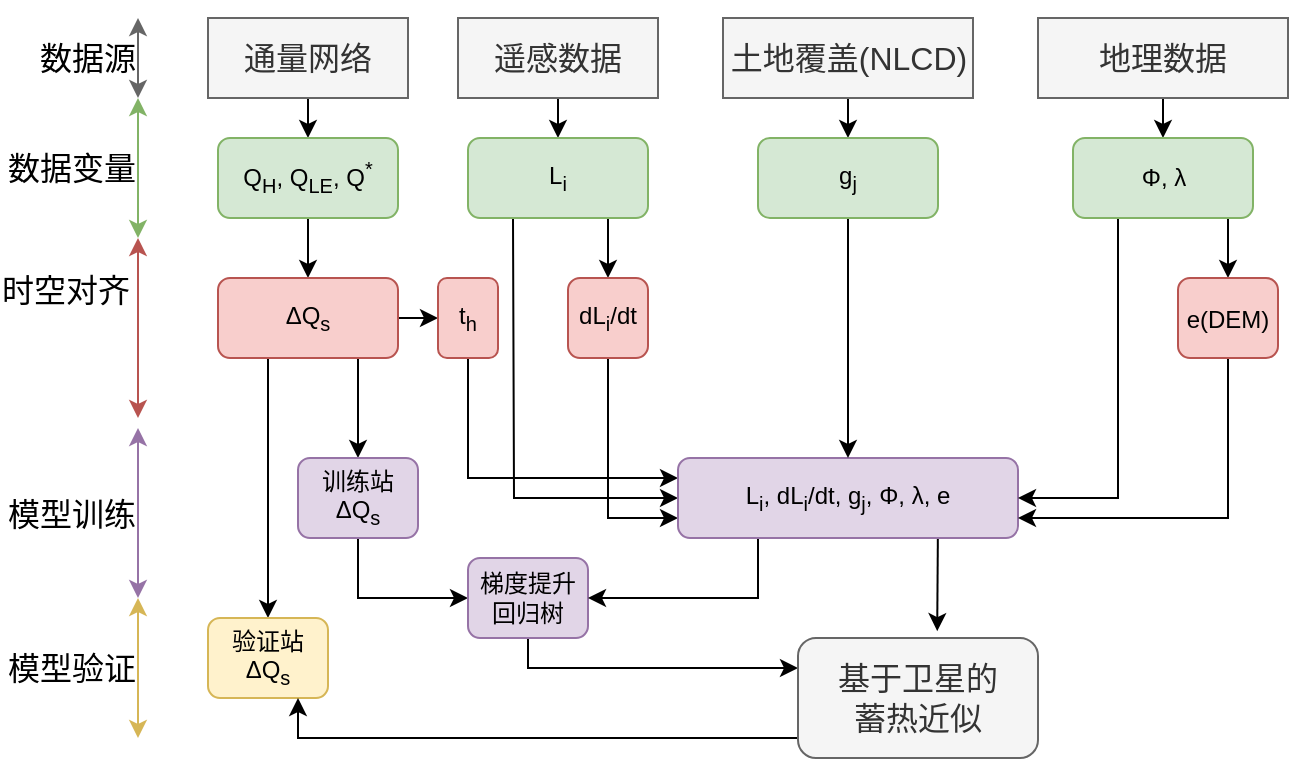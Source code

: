 <mxfile>
    <diagram id="ks4X6VpsxC-Cj7U8eHCm" name="图1">
        <mxGraphModel dx="990" dy="567" grid="1" gridSize="10" guides="1" tooltips="1" connect="1" arrows="1" fold="1" page="1" pageScale="1" pageWidth="827" pageHeight="1169" math="0" shadow="0">
            <root>
                <mxCell id="0"/>
                <mxCell id="1" parent="0"/>
                <mxCell id="4" value="" style="edgeStyle=none;html=1;fontSize=16;" edge="1" parent="1" source="2" target="3">
                    <mxGeometry relative="1" as="geometry"/>
                </mxCell>
                <mxCell id="2" value="&lt;font style=&quot;font-size: 16px&quot;&gt;通量网络&lt;/font&gt;" style="rounded=0;whiteSpace=wrap;html=1;fillColor=#f5f5f5;fontColor=#333333;strokeColor=#666666;" vertex="1" parent="1">
                    <mxGeometry x="195" y="60" width="100" height="40" as="geometry"/>
                </mxCell>
                <mxCell id="8" value="" style="edgeStyle=none;html=1;fontSize=16;" edge="1" parent="1" source="3" target="7">
                    <mxGeometry relative="1" as="geometry"/>
                </mxCell>
                <mxCell id="3" value="Q&lt;sub&gt;H&lt;/sub&gt;, Q&lt;sub&gt;LE&lt;/sub&gt;, Q&lt;sup&gt;*&lt;/sup&gt;" style="rounded=1;whiteSpace=wrap;html=1;fillColor=#d5e8d4;strokeColor=#82b366;" vertex="1" parent="1">
                    <mxGeometry x="200" y="120" width="90" height="40" as="geometry"/>
                </mxCell>
                <mxCell id="38" style="edgeStyle=none;rounded=0;html=1;exitX=0.5;exitY=1;exitDx=0;exitDy=0;entryX=0.5;entryY=0;entryDx=0;entryDy=0;fontSize=16;" edge="1" parent="1" source="5" target="6">
                    <mxGeometry relative="1" as="geometry"/>
                </mxCell>
                <mxCell id="5" value="&lt;span style=&quot;font-size: 16px&quot;&gt;遥感数据&lt;/span&gt;" style="rounded=0;whiteSpace=wrap;html=1;fillColor=#f5f5f5;fontColor=#333333;strokeColor=#666666;" vertex="1" parent="1">
                    <mxGeometry x="320" y="60" width="100" height="40" as="geometry"/>
                </mxCell>
                <mxCell id="19" style="edgeStyle=none;html=1;entryX=0.5;entryY=0;entryDx=0;entryDy=0;fontSize=16;" edge="1" parent="1" target="15">
                    <mxGeometry relative="1" as="geometry">
                        <mxPoint x="395" y="160" as="sourcePoint"/>
                    </mxGeometry>
                </mxCell>
                <mxCell id="34" style="edgeStyle=none;rounded=0;html=1;exitX=0.25;exitY=1;exitDx=0;exitDy=0;entryX=0;entryY=0.5;entryDx=0;entryDy=0;fontSize=16;" edge="1" parent="1" source="6" target="22">
                    <mxGeometry relative="1" as="geometry">
                        <Array as="points">
                            <mxPoint x="348" y="300"/>
                        </Array>
                    </mxGeometry>
                </mxCell>
                <mxCell id="6" value="L&lt;sub&gt;i&lt;/sub&gt;" style="rounded=1;whiteSpace=wrap;html=1;fillColor=#d5e8d4;strokeColor=#82b366;" vertex="1" parent="1">
                    <mxGeometry x="325" y="120" width="90" height="40" as="geometry"/>
                </mxCell>
                <mxCell id="10" value="" style="edgeStyle=none;html=1;fontSize=16;" edge="1" parent="1" source="7" target="9">
                    <mxGeometry relative="1" as="geometry"/>
                </mxCell>
                <mxCell id="12" value="" style="edgeStyle=none;html=1;fontSize=16;entryX=0.5;entryY=0;entryDx=0;entryDy=0;" edge="1" parent="1" target="11">
                    <mxGeometry relative="1" as="geometry">
                        <mxPoint x="270" y="230" as="sourcePoint"/>
                    </mxGeometry>
                </mxCell>
                <mxCell id="14" style="edgeStyle=none;html=1;fontSize=16;" edge="1" parent="1" target="13">
                    <mxGeometry relative="1" as="geometry">
                        <mxPoint x="225" y="220" as="sourcePoint"/>
                    </mxGeometry>
                </mxCell>
                <mxCell id="7" value="ΔQ&lt;sub&gt;s&lt;/sub&gt;" style="rounded=1;whiteSpace=wrap;html=1;fillColor=#f8cecc;strokeColor=#b85450;" vertex="1" parent="1">
                    <mxGeometry x="200" y="190" width="90" height="40" as="geometry"/>
                </mxCell>
                <mxCell id="33" style="edgeStyle=none;rounded=0;html=1;exitX=0.5;exitY=1;exitDx=0;exitDy=0;entryX=0;entryY=0.25;entryDx=0;entryDy=0;fontSize=16;" edge="1" parent="1" source="9" target="22">
                    <mxGeometry relative="1" as="geometry">
                        <Array as="points">
                            <mxPoint x="325" y="290"/>
                        </Array>
                    </mxGeometry>
                </mxCell>
                <mxCell id="9" value="t&lt;sub&gt;h&lt;/sub&gt;" style="rounded=1;whiteSpace=wrap;html=1;fillColor=#f8cecc;strokeColor=#b85450;" vertex="1" parent="1">
                    <mxGeometry x="310" y="190" width="30" height="40" as="geometry"/>
                </mxCell>
                <mxCell id="21" style="edgeStyle=none;html=1;exitX=0.5;exitY=1;exitDx=0;exitDy=0;entryX=0;entryY=0.5;entryDx=0;entryDy=0;fontSize=16;rounded=0;" edge="1" parent="1" source="11" target="20">
                    <mxGeometry relative="1" as="geometry">
                        <Array as="points">
                            <mxPoint x="270" y="350"/>
                        </Array>
                    </mxGeometry>
                </mxCell>
                <mxCell id="11" value="训练站&lt;br&gt;ΔQ&lt;sub&gt;s&lt;/sub&gt;" style="rounded=1;whiteSpace=wrap;html=1;fillColor=#e1d5e7;strokeColor=#9673a6;" vertex="1" parent="1">
                    <mxGeometry x="240" y="280" width="60" height="40" as="geometry"/>
                </mxCell>
                <mxCell id="13" value="验证站&lt;br&gt;ΔQ&lt;sub&gt;s&lt;/sub&gt;" style="rounded=1;whiteSpace=wrap;html=1;fillColor=#fff2cc;strokeColor=#d6b656;" vertex="1" parent="1">
                    <mxGeometry x="195" y="360" width="60" height="40" as="geometry"/>
                </mxCell>
                <mxCell id="35" style="edgeStyle=none;rounded=0;html=1;exitX=0.5;exitY=1;exitDx=0;exitDy=0;entryX=0;entryY=0.75;entryDx=0;entryDy=0;fontSize=16;" edge="1" parent="1" source="15" target="22">
                    <mxGeometry relative="1" as="geometry">
                        <Array as="points">
                            <mxPoint x="395" y="310"/>
                        </Array>
                    </mxGeometry>
                </mxCell>
                <mxCell id="15" value="&lt;p style=&quot;line-height: 0.5&quot;&gt;dL&lt;sub&gt;i&lt;/sub&gt;/dt&lt;/p&gt;" style="rounded=1;whiteSpace=wrap;html=1;fillColor=#f8cecc;strokeColor=#b85450;" vertex="1" parent="1">
                    <mxGeometry x="375" y="190" width="40" height="40" as="geometry"/>
                </mxCell>
                <mxCell id="30" style="edgeStyle=none;rounded=0;html=1;exitX=0.5;exitY=1;exitDx=0;exitDy=0;entryX=0;entryY=0.25;entryDx=0;entryDy=0;fontSize=16;" edge="1" parent="1" source="20" target="28">
                    <mxGeometry relative="1" as="geometry">
                        <Array as="points">
                            <mxPoint x="355" y="385"/>
                        </Array>
                    </mxGeometry>
                </mxCell>
                <mxCell id="20" value="梯度提升回归树" style="rounded=1;whiteSpace=wrap;html=1;fillColor=#e1d5e7;strokeColor=#9673a6;" vertex="1" parent="1">
                    <mxGeometry x="325" y="330" width="60" height="40" as="geometry"/>
                </mxCell>
                <mxCell id="31" style="edgeStyle=none;rounded=0;html=1;entryX=1;entryY=0.5;entryDx=0;entryDy=0;fontSize=16;" edge="1" parent="1" target="20">
                    <mxGeometry relative="1" as="geometry">
                        <mxPoint x="470" y="320" as="sourcePoint"/>
                        <Array as="points">
                            <mxPoint x="470" y="350"/>
                        </Array>
                    </mxGeometry>
                </mxCell>
                <mxCell id="32" style="edgeStyle=none;rounded=0;html=1;fontSize=16;entryX=0.58;entryY=-0.057;entryDx=0;entryDy=0;entryPerimeter=0;" edge="1" parent="1" target="28">
                    <mxGeometry relative="1" as="geometry">
                        <mxPoint x="560" y="310" as="sourcePoint"/>
                        <mxPoint x="562" y="370" as="targetPoint"/>
                    </mxGeometry>
                </mxCell>
                <mxCell id="22" value="L&lt;sub&gt;i&lt;/sub&gt;, dL&lt;sub&gt;i&lt;/sub&gt;/dt, g&lt;sub&gt;j&lt;/sub&gt;, Φ, λ, e" style="rounded=1;whiteSpace=wrap;html=1;fillColor=#e1d5e7;strokeColor=#9673a6;" vertex="1" parent="1">
                    <mxGeometry x="430" y="280" width="170" height="40" as="geometry"/>
                </mxCell>
                <mxCell id="36" style="edgeStyle=none;rounded=0;html=1;exitX=0.5;exitY=1;exitDx=0;exitDy=0;entryX=0.5;entryY=0;entryDx=0;entryDy=0;fontSize=16;" edge="1" parent="1" source="23" target="24">
                    <mxGeometry relative="1" as="geometry"/>
                </mxCell>
                <mxCell id="23" value="&lt;span style=&quot;font-size: 16px&quot;&gt;土地覆盖(NLCD)&lt;/span&gt;" style="rounded=0;whiteSpace=wrap;html=1;fillColor=#f5f5f5;fontColor=#333333;strokeColor=#666666;" vertex="1" parent="1">
                    <mxGeometry x="452.5" y="60" width="125" height="40" as="geometry"/>
                </mxCell>
                <mxCell id="39" style="edgeStyle=none;rounded=0;html=1;exitX=0.5;exitY=1;exitDx=0;exitDy=0;entryX=0.5;entryY=0;entryDx=0;entryDy=0;fontSize=16;" edge="1" parent="1" source="24" target="22">
                    <mxGeometry relative="1" as="geometry"/>
                </mxCell>
                <mxCell id="24" value="g&lt;sub&gt;j&lt;/sub&gt;" style="rounded=1;whiteSpace=wrap;html=1;fillColor=#d5e8d4;strokeColor=#82b366;" vertex="1" parent="1">
                    <mxGeometry x="470" y="120" width="90" height="40" as="geometry"/>
                </mxCell>
                <mxCell id="40" style="edgeStyle=none;rounded=0;html=1;exitX=0.5;exitY=1;exitDx=0;exitDy=0;entryX=0.5;entryY=0;entryDx=0;entryDy=0;fontSize=16;" edge="1" parent="1" source="25" target="26">
                    <mxGeometry relative="1" as="geometry"/>
                </mxCell>
                <mxCell id="25" value="&lt;span style=&quot;font-size: 16px&quot;&gt;地理数据&lt;/span&gt;" style="rounded=0;whiteSpace=wrap;html=1;fillColor=#f5f5f5;fontColor=#333333;strokeColor=#666666;" vertex="1" parent="1">
                    <mxGeometry x="610" y="60" width="125" height="40" as="geometry"/>
                </mxCell>
                <mxCell id="41" style="edgeStyle=none;rounded=0;html=1;exitX=0.25;exitY=1;exitDx=0;exitDy=0;entryX=1;entryY=0.5;entryDx=0;entryDy=0;fontSize=16;" edge="1" parent="1" source="26" target="22">
                    <mxGeometry relative="1" as="geometry">
                        <Array as="points">
                            <mxPoint x="650" y="300"/>
                        </Array>
                    </mxGeometry>
                </mxCell>
                <mxCell id="42" style="edgeStyle=none;rounded=0;html=1;entryX=0.5;entryY=0;entryDx=0;entryDy=0;fontSize=16;" edge="1" parent="1" target="27">
                    <mxGeometry relative="1" as="geometry">
                        <mxPoint x="705" y="160" as="sourcePoint"/>
                    </mxGeometry>
                </mxCell>
                <mxCell id="26" value="Φ, λ" style="rounded=1;whiteSpace=wrap;html=1;fillColor=#d5e8d4;strokeColor=#82b366;" vertex="1" parent="1">
                    <mxGeometry x="627.5" y="120" width="90" height="40" as="geometry"/>
                </mxCell>
                <mxCell id="43" style="edgeStyle=none;rounded=0;html=1;exitX=0.5;exitY=1;exitDx=0;exitDy=0;entryX=1;entryY=0.75;entryDx=0;entryDy=0;fontSize=16;" edge="1" parent="1" source="27" target="22">
                    <mxGeometry relative="1" as="geometry">
                        <Array as="points">
                            <mxPoint x="705" y="310"/>
                        </Array>
                    </mxGeometry>
                </mxCell>
                <mxCell id="27" value="&lt;p style=&quot;line-height: 0.5&quot;&gt;e(DEM)&lt;/p&gt;" style="rounded=1;whiteSpace=wrap;html=1;fillColor=#f8cecc;strokeColor=#b85450;" vertex="1" parent="1">
                    <mxGeometry x="680" y="190" width="50" height="40" as="geometry"/>
                </mxCell>
                <mxCell id="29" style="edgeStyle=none;rounded=0;html=1;entryX=0.75;entryY=1;entryDx=0;entryDy=0;fontSize=16;" edge="1" parent="1" target="13">
                    <mxGeometry relative="1" as="geometry">
                        <mxPoint x="490" y="420" as="sourcePoint"/>
                        <Array as="points">
                            <mxPoint x="240" y="420"/>
                        </Array>
                    </mxGeometry>
                </mxCell>
                <mxCell id="28" value="&lt;span style=&quot;font-size: 16px&quot;&gt;基于卫星的&lt;br&gt;蓄热近似&lt;/span&gt;" style="rounded=1;whiteSpace=wrap;html=1;fillColor=#f5f5f5;fontColor=#333333;strokeColor=#666666;" vertex="1" parent="1">
                    <mxGeometry x="490" y="370" width="120" height="60" as="geometry"/>
                </mxCell>
                <mxCell id="44" value="数据源" style="endArrow=classic;startArrow=classic;html=1;rounded=0;fontSize=16;fillColor=#f5f5f5;strokeColor=#666666;align=right;" edge="1" parent="1">
                    <mxGeometry width="50" height="50" relative="1" as="geometry">
                        <mxPoint x="160" y="100" as="sourcePoint"/>
                        <mxPoint x="160" y="60" as="targetPoint"/>
                    </mxGeometry>
                </mxCell>
                <mxCell id="45" value="数据变量" style="endArrow=classic;startArrow=classic;html=1;rounded=0;fontSize=16;fillColor=#d5e8d4;strokeColor=#82b366;align=right;" edge="1" parent="1">
                    <mxGeometry width="50" height="50" relative="1" as="geometry">
                        <mxPoint x="160" y="170" as="sourcePoint"/>
                        <mxPoint x="160" y="100" as="targetPoint"/>
                    </mxGeometry>
                </mxCell>
                <mxCell id="46" value="" style="endArrow=classic;startArrow=classic;html=1;rounded=0;fontSize=16;fillColor=#f8cecc;strokeColor=#b85450;" edge="1" parent="1">
                    <mxGeometry width="50" height="50" relative="1" as="geometry">
                        <mxPoint x="160" y="260" as="sourcePoint"/>
                        <mxPoint x="160" y="170" as="targetPoint"/>
                    </mxGeometry>
                </mxCell>
                <mxCell id="50" value="&lt;div&gt;时空对齐&lt;/div&gt;" style="edgeLabel;html=1;align=right;verticalAlign=middle;resizable=0;points=[];fontSize=16;" vertex="1" connectable="0" parent="46">
                    <mxGeometry x="0.427" y="4" relative="1" as="geometry">
                        <mxPoint as="offset"/>
                    </mxGeometry>
                </mxCell>
                <mxCell id="47" value="模型训练" style="endArrow=classic;startArrow=classic;html=1;rounded=0;fontSize=16;fillColor=#e1d5e7;strokeColor=#9673a6;align=right;" edge="1" parent="1">
                    <mxGeometry width="50" height="50" relative="1" as="geometry">
                        <mxPoint x="160" y="350" as="sourcePoint"/>
                        <mxPoint x="160" y="265" as="targetPoint"/>
                    </mxGeometry>
                </mxCell>
                <mxCell id="48" value="模型验证" style="endArrow=classic;startArrow=classic;html=1;rounded=0;fontSize=16;fillColor=#fff2cc;strokeColor=#d6b656;align=right;" edge="1" parent="1">
                    <mxGeometry width="50" height="50" relative="1" as="geometry">
                        <mxPoint x="160" y="420" as="sourcePoint"/>
                        <mxPoint x="160" y="350" as="targetPoint"/>
                    </mxGeometry>
                </mxCell>
            </root>
        </mxGraphModel>
    </diagram>
</mxfile>